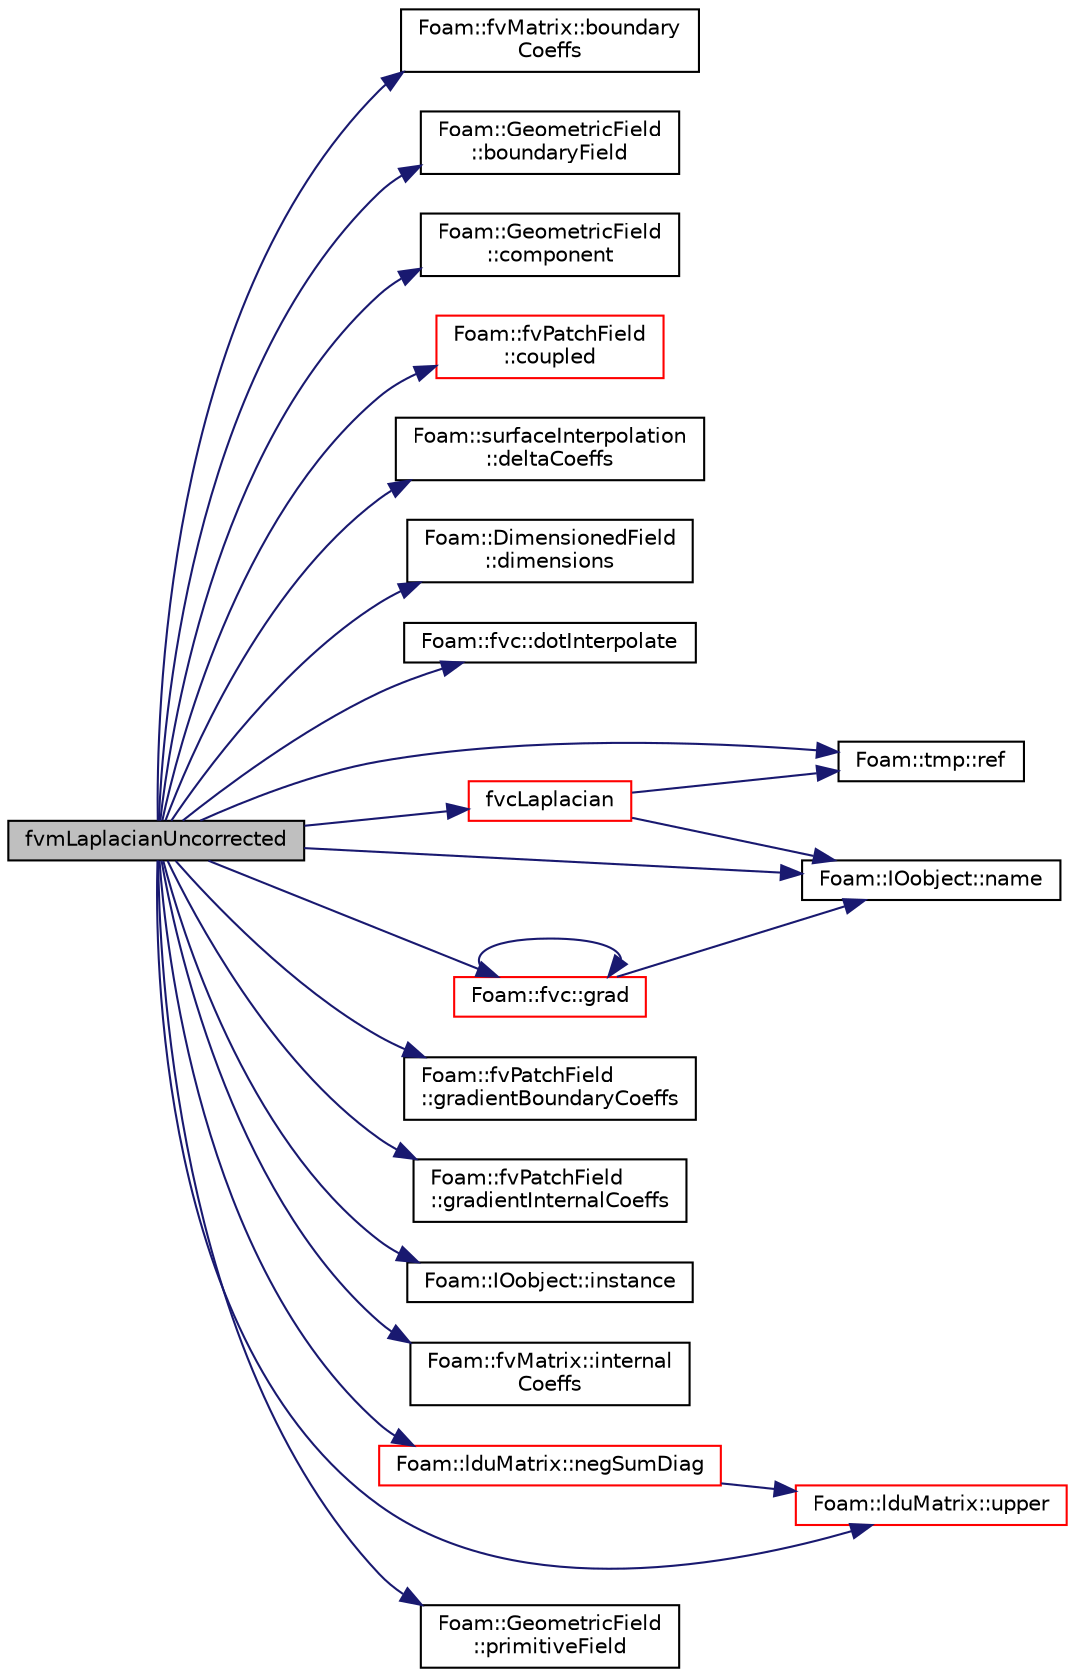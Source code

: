 digraph "fvmLaplacianUncorrected"
{
  bgcolor="transparent";
  edge [fontname="Helvetica",fontsize="10",labelfontname="Helvetica",labelfontsize="10"];
  node [fontname="Helvetica",fontsize="10",shape=record];
  rankdir="LR";
  Node503 [label="fvmLaplacianUncorrected",height=0.2,width=0.4,color="black", fillcolor="grey75", style="filled", fontcolor="black"];
  Node503 -> Node504 [color="midnightblue",fontsize="10",style="solid",fontname="Helvetica"];
  Node504 [label="Foam::fvMatrix::boundary\lCoeffs",height=0.2,width=0.4,color="black",URL="$a23173.html#a7afb1e50a188e5984f79504d63486d71",tooltip="fvBoundary scalar field containing pseudo-matrix coeffs "];
  Node503 -> Node505 [color="midnightblue",fontsize="10",style="solid",fontname="Helvetica"];
  Node505 [label="Foam::GeometricField\l::boundaryField",height=0.2,width=0.4,color="black",URL="$a23249.html#a9ff7de36fba06b4f4f77a75142ad72b6",tooltip="Return const-reference to the boundary field. "];
  Node503 -> Node506 [color="midnightblue",fontsize="10",style="solid",fontname="Helvetica"];
  Node506 [label="Foam::GeometricField\l::component",height=0.2,width=0.4,color="black",URL="$a23249.html#ab1ef8613f4a1aa4376b197a65941c5c0",tooltip="Return a component of the field. "];
  Node503 -> Node507 [color="midnightblue",fontsize="10",style="solid",fontname="Helvetica"];
  Node507 [label="Foam::fvPatchField\l::coupled",height=0.2,width=0.4,color="red",URL="$a23169.html#a39c01db0e66d00fe0621a0c7e5fc4ead",tooltip="Return true if this patch field is coupled. "];
  Node503 -> Node509 [color="midnightblue",fontsize="10",style="solid",fontname="Helvetica"];
  Node509 [label="Foam::surfaceInterpolation\l::deltaCoeffs",height=0.2,width=0.4,color="black",URL="$a24105.html#ab0b5a64a75600c28974f6287b4cd6c75",tooltip="Return reference to cell-centre difference coefficients. "];
  Node503 -> Node510 [color="midnightblue",fontsize="10",style="solid",fontname="Helvetica"];
  Node510 [label="Foam::DimensionedField\l::dimensions",height=0.2,width=0.4,color="black",URL="$a27497.html#a512673c2674ca2d38885f1bb5f6994fb",tooltip="Return dimensions. "];
  Node503 -> Node511 [color="midnightblue",fontsize="10",style="solid",fontname="Helvetica"];
  Node511 [label="Foam::fvc::dotInterpolate",height=0.2,width=0.4,color="black",URL="$a21861.html#a7a1e652d9529ab4d174f463747fe10b0",tooltip="Interpolate field onto faces. "];
  Node503 -> Node512 [color="midnightblue",fontsize="10",style="solid",fontname="Helvetica"];
  Node512 [label="fvcLaplacian",height=0.2,width=0.4,color="red",URL="$a23397.html#a3b7763d1c413ef4161fb02b170ba7194"];
  Node512 -> Node538 [color="midnightblue",fontsize="10",style="solid",fontname="Helvetica"];
  Node538 [label="Foam::tmp::ref",height=0.2,width=0.4,color="black",URL="$a27077.html#aeaf81e641282874cef07f5b808efc83b",tooltip="Return non-const reference or generate a fatal error. "];
  Node512 -> Node514 [color="midnightblue",fontsize="10",style="solid",fontname="Helvetica"];
  Node514 [label="Foam::IOobject::name",height=0.2,width=0.4,color="black",URL="$a27249.html#acc80e00a8ac919288fb55bd14cc88bf6",tooltip="Return name. "];
  Node503 -> Node992 [color="midnightblue",fontsize="10",style="solid",fontname="Helvetica"];
  Node992 [label="Foam::fvc::grad",height=0.2,width=0.4,color="red",URL="$a21861.html#a7c00ec90ecc15ed3005255e42c52827a"];
  Node992 -> Node514 [color="midnightblue",fontsize="10",style="solid",fontname="Helvetica"];
  Node992 -> Node992 [color="midnightblue",fontsize="10",style="solid",fontname="Helvetica"];
  Node503 -> Node994 [color="midnightblue",fontsize="10",style="solid",fontname="Helvetica"];
  Node994 [label="Foam::fvPatchField\l::gradientBoundaryCoeffs",height=0.2,width=0.4,color="black",URL="$a23169.html#a0c64c12a121f293fd2a45a39e6f0db4e",tooltip="Return the matrix source coefficients corresponding to the. "];
  Node503 -> Node824 [color="midnightblue",fontsize="10",style="solid",fontname="Helvetica"];
  Node824 [label="Foam::fvPatchField\l::gradientInternalCoeffs",height=0.2,width=0.4,color="black",URL="$a23169.html#aaaea44d60138d121cba097f25938911e",tooltip="Return the matrix diagonal coefficients corresponding to the. "];
  Node503 -> Node537 [color="midnightblue",fontsize="10",style="solid",fontname="Helvetica"];
  Node537 [label="Foam::IOobject::instance",height=0.2,width=0.4,color="black",URL="$a27249.html#acac6de003b420b848571b5064e50ed89"];
  Node503 -> Node995 [color="midnightblue",fontsize="10",style="solid",fontname="Helvetica"];
  Node995 [label="Foam::fvMatrix::internal\lCoeffs",height=0.2,width=0.4,color="black",URL="$a23173.html#a70f63c0b305ac3c1b02423e6e5d28115",tooltip="fvBoundary scalar field containing pseudo-matrix coeffs "];
  Node503 -> Node514 [color="midnightblue",fontsize="10",style="solid",fontname="Helvetica"];
  Node503 -> Node903 [color="midnightblue",fontsize="10",style="solid",fontname="Helvetica"];
  Node903 [label="Foam::lduMatrix::negSumDiag",height=0.2,width=0.4,color="red",URL="$a27929.html#a7ad351a572b04686613ec1f9650ad95c"];
  Node903 -> Node885 [color="midnightblue",fontsize="10",style="solid",fontname="Helvetica"];
  Node885 [label="Foam::lduMatrix::upper",height=0.2,width=0.4,color="red",URL="$a27929.html#a11672a767f497e24dce3ff31da13d9d0"];
  Node503 -> Node988 [color="midnightblue",fontsize="10",style="solid",fontname="Helvetica"];
  Node988 [label="Foam::GeometricField\l::primitiveField",height=0.2,width=0.4,color="black",URL="$a23249.html#a3d8b34acd265b26c7d4984d1618f9ee2",tooltip="Return a const-reference to the internal field. "];
  Node503 -> Node538 [color="midnightblue",fontsize="10",style="solid",fontname="Helvetica"];
  Node503 -> Node885 [color="midnightblue",fontsize="10",style="solid",fontname="Helvetica"];
}
